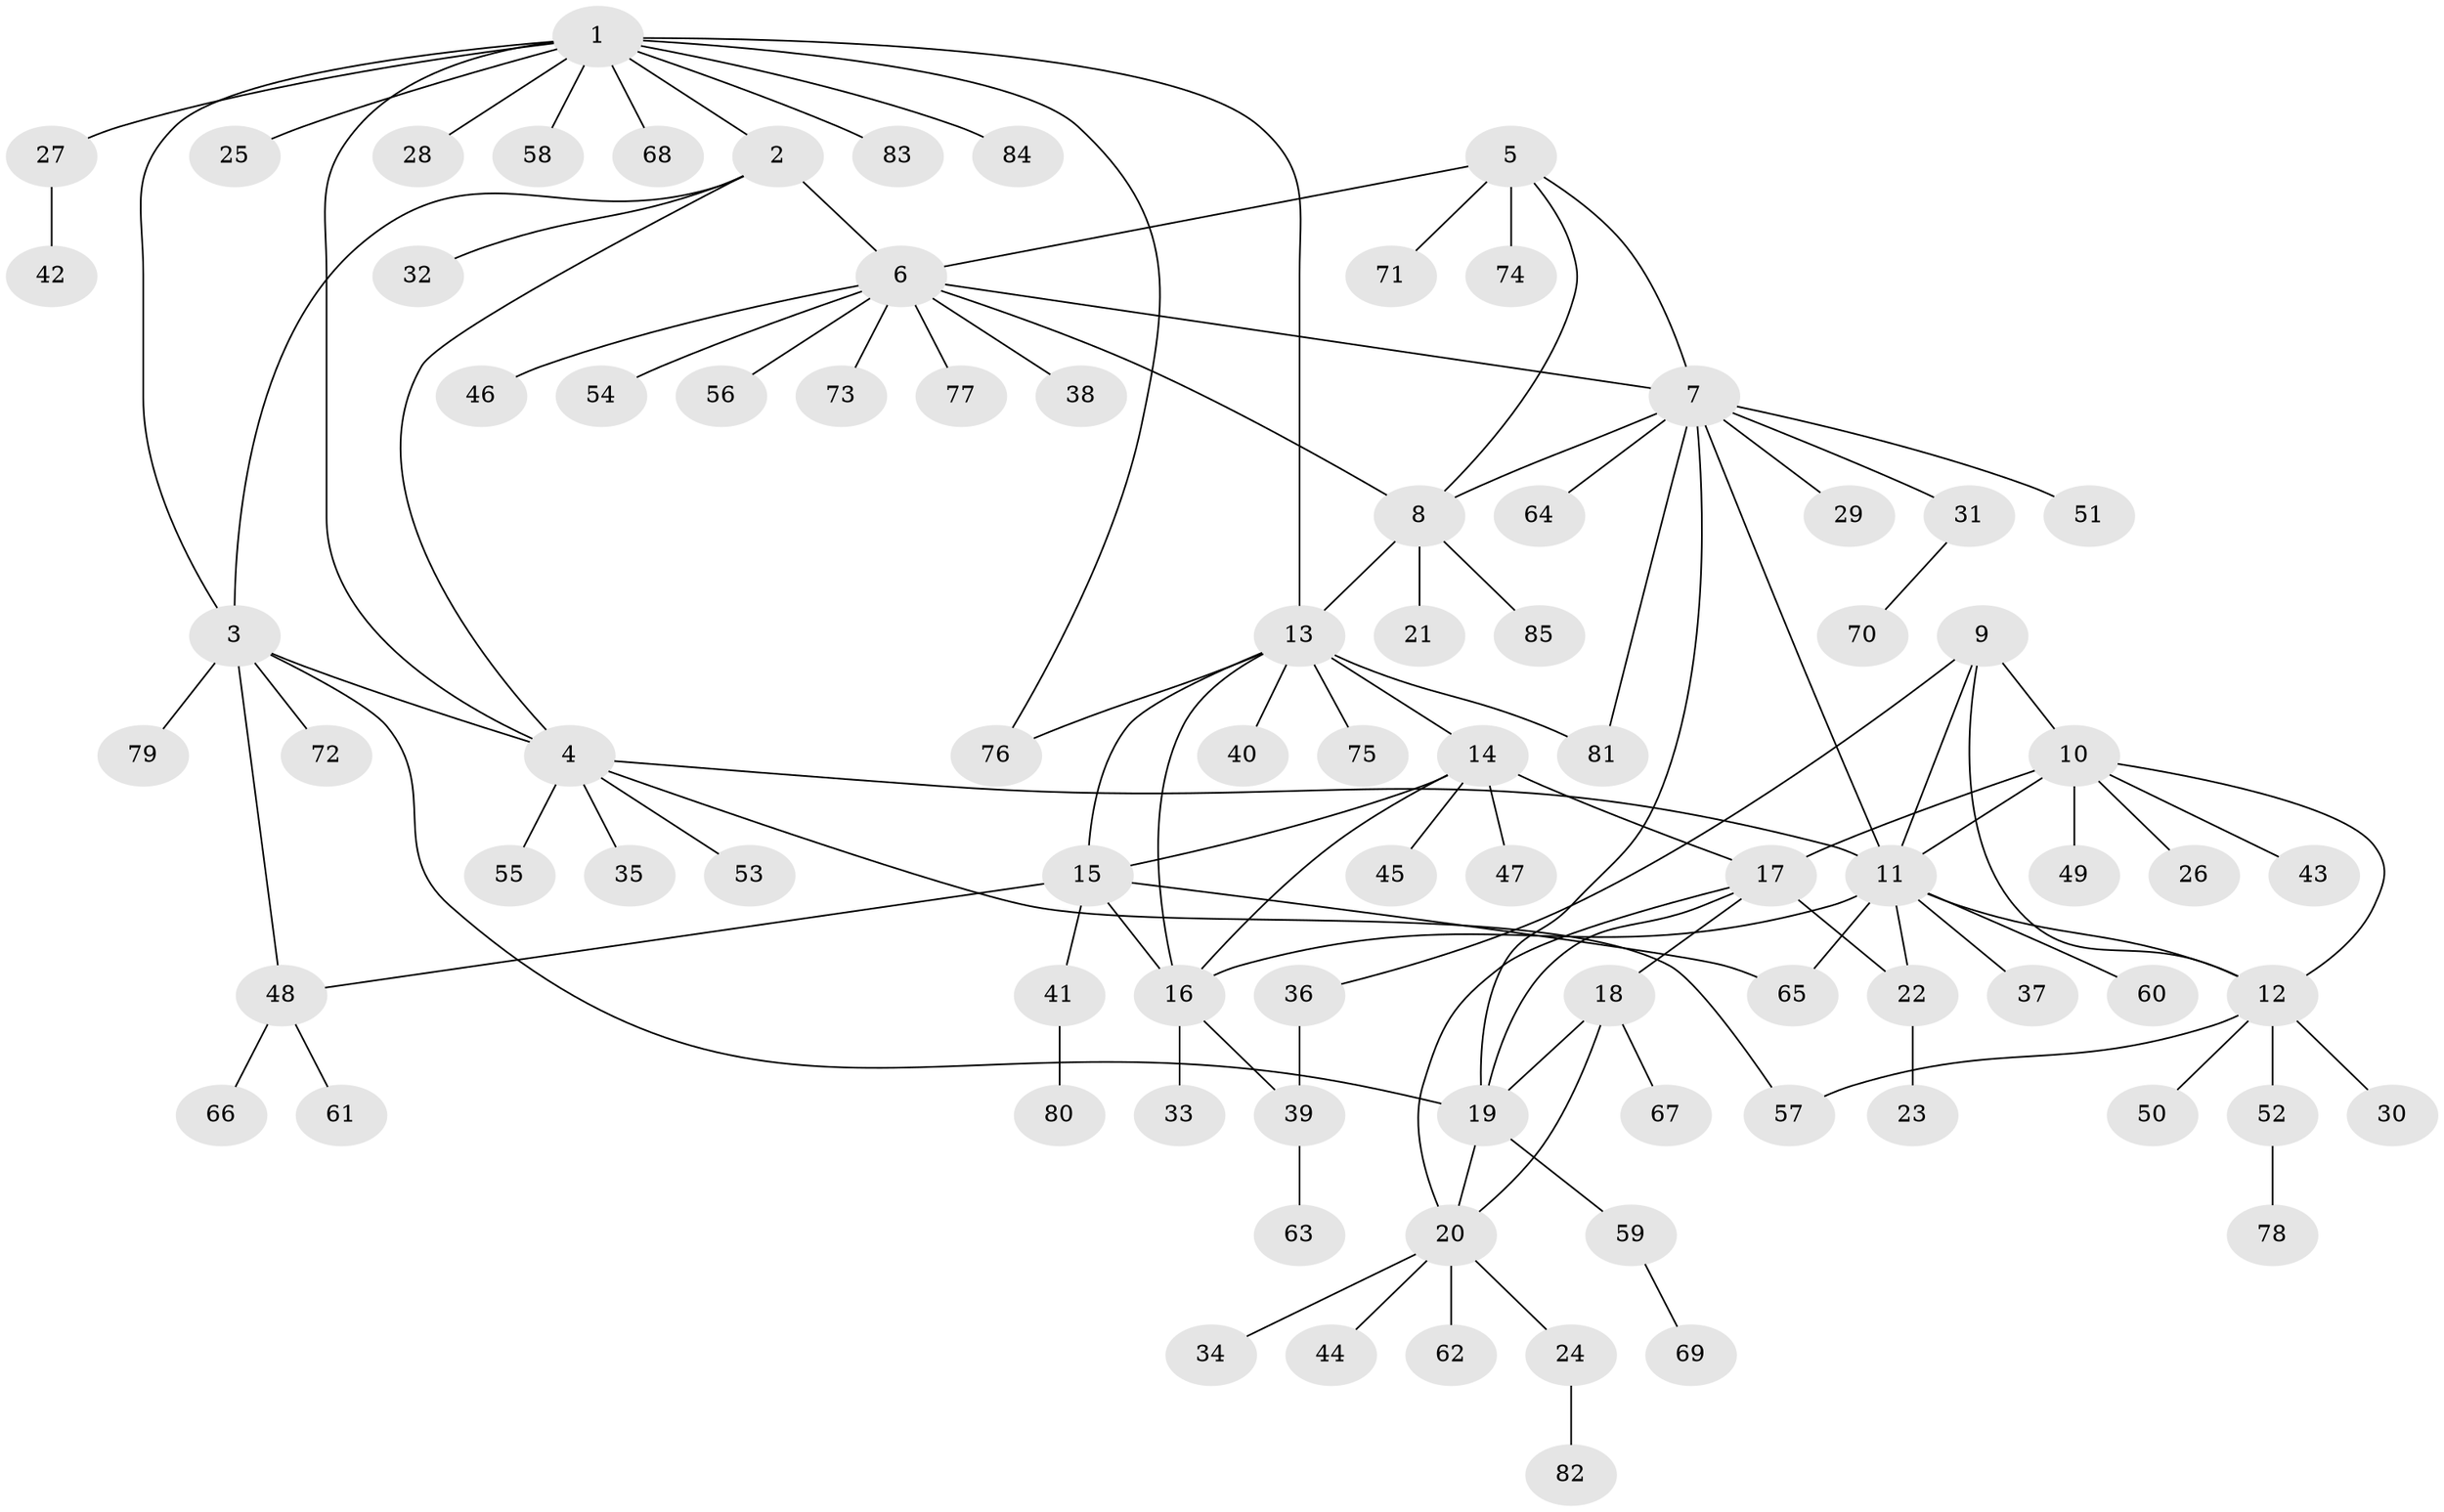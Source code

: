 // coarse degree distribution, {8: 0.09302325581395349, 2: 0.16279069767441862, 4: 0.11627906976744186, 5: 0.09302325581395349, 1: 0.4186046511627907, 6: 0.046511627906976744, 10: 0.023255813953488372, 3: 0.023255813953488372, 7: 0.023255813953488372}
// Generated by graph-tools (version 1.1) at 2025/37/03/04/25 23:37:45]
// undirected, 85 vertices, 112 edges
graph export_dot {
  node [color=gray90,style=filled];
  1;
  2;
  3;
  4;
  5;
  6;
  7;
  8;
  9;
  10;
  11;
  12;
  13;
  14;
  15;
  16;
  17;
  18;
  19;
  20;
  21;
  22;
  23;
  24;
  25;
  26;
  27;
  28;
  29;
  30;
  31;
  32;
  33;
  34;
  35;
  36;
  37;
  38;
  39;
  40;
  41;
  42;
  43;
  44;
  45;
  46;
  47;
  48;
  49;
  50;
  51;
  52;
  53;
  54;
  55;
  56;
  57;
  58;
  59;
  60;
  61;
  62;
  63;
  64;
  65;
  66;
  67;
  68;
  69;
  70;
  71;
  72;
  73;
  74;
  75;
  76;
  77;
  78;
  79;
  80;
  81;
  82;
  83;
  84;
  85;
  1 -- 2;
  1 -- 3;
  1 -- 4;
  1 -- 13;
  1 -- 25;
  1 -- 27;
  1 -- 28;
  1 -- 58;
  1 -- 68;
  1 -- 76;
  1 -- 83;
  1 -- 84;
  2 -- 3;
  2 -- 4;
  2 -- 6;
  2 -- 32;
  3 -- 4;
  3 -- 19;
  3 -- 48;
  3 -- 72;
  3 -- 79;
  4 -- 11;
  4 -- 35;
  4 -- 53;
  4 -- 55;
  4 -- 57;
  5 -- 6;
  5 -- 7;
  5 -- 8;
  5 -- 71;
  5 -- 74;
  6 -- 7;
  6 -- 8;
  6 -- 38;
  6 -- 46;
  6 -- 54;
  6 -- 56;
  6 -- 73;
  6 -- 77;
  7 -- 8;
  7 -- 11;
  7 -- 19;
  7 -- 29;
  7 -- 31;
  7 -- 51;
  7 -- 64;
  7 -- 81;
  8 -- 13;
  8 -- 21;
  8 -- 85;
  9 -- 10;
  9 -- 11;
  9 -- 12;
  9 -- 36;
  10 -- 11;
  10 -- 12;
  10 -- 17;
  10 -- 26;
  10 -- 43;
  10 -- 49;
  11 -- 12;
  11 -- 16;
  11 -- 22;
  11 -- 37;
  11 -- 60;
  11 -- 65;
  12 -- 30;
  12 -- 50;
  12 -- 52;
  12 -- 57;
  13 -- 14;
  13 -- 15;
  13 -- 16;
  13 -- 40;
  13 -- 75;
  13 -- 76;
  13 -- 81;
  14 -- 15;
  14 -- 16;
  14 -- 17;
  14 -- 45;
  14 -- 47;
  15 -- 16;
  15 -- 41;
  15 -- 48;
  15 -- 65;
  16 -- 33;
  16 -- 39;
  17 -- 18;
  17 -- 19;
  17 -- 20;
  17 -- 22;
  18 -- 19;
  18 -- 20;
  18 -- 67;
  19 -- 20;
  19 -- 59;
  20 -- 24;
  20 -- 34;
  20 -- 44;
  20 -- 62;
  22 -- 23;
  24 -- 82;
  27 -- 42;
  31 -- 70;
  36 -- 39;
  39 -- 63;
  41 -- 80;
  48 -- 61;
  48 -- 66;
  52 -- 78;
  59 -- 69;
}
